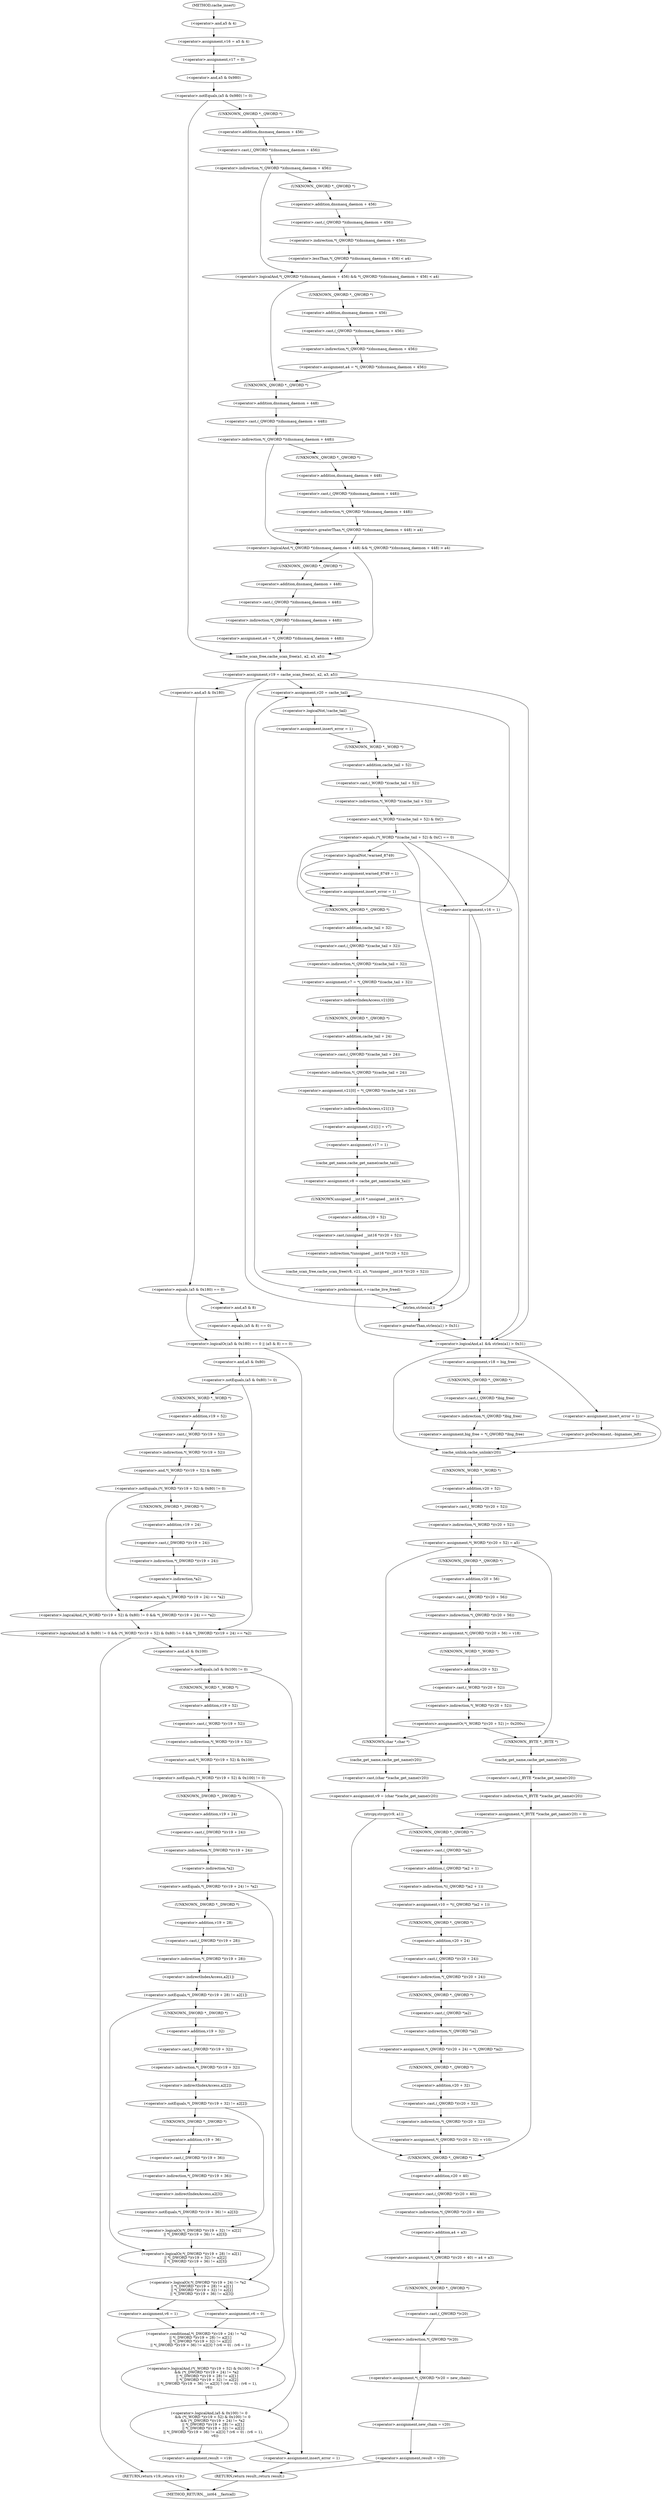digraph cache_insert {  
"1000133" [label = "(<operator>.assignment,v16 = a5 & 4)" ]
"1000135" [label = "(<operator>.and,a5 & 4)" ]
"1000138" [label = "(<operator>.assignment,v17 = 0)" ]
"1000142" [label = "(<operator>.notEquals,(a5 & 0x980) != 0)" ]
"1000143" [label = "(<operator>.and,a5 & 0x980)" ]
"1000149" [label = "(<operator>.logicalAnd,*(_QWORD *)(dnsmasq_daemon + 456) && *(_QWORD *)(dnsmasq_daemon + 456) < a4)" ]
"1000150" [label = "(<operator>.indirection,*(_QWORD *)(dnsmasq_daemon + 456))" ]
"1000151" [label = "(<operator>.cast,(_QWORD *)(dnsmasq_daemon + 456))" ]
"1000152" [label = "(UNKNOWN,_QWORD *,_QWORD *)" ]
"1000153" [label = "(<operator>.addition,dnsmasq_daemon + 456)" ]
"1000156" [label = "(<operator>.lessThan,*(_QWORD *)(dnsmasq_daemon + 456) < a4)" ]
"1000157" [label = "(<operator>.indirection,*(_QWORD *)(dnsmasq_daemon + 456))" ]
"1000158" [label = "(<operator>.cast,(_QWORD *)(dnsmasq_daemon + 456))" ]
"1000159" [label = "(UNKNOWN,_QWORD *,_QWORD *)" ]
"1000160" [label = "(<operator>.addition,dnsmasq_daemon + 456)" ]
"1000164" [label = "(<operator>.assignment,a4 = *(_QWORD *)(dnsmasq_daemon + 456))" ]
"1000166" [label = "(<operator>.indirection,*(_QWORD *)(dnsmasq_daemon + 456))" ]
"1000167" [label = "(<operator>.cast,(_QWORD *)(dnsmasq_daemon + 456))" ]
"1000168" [label = "(UNKNOWN,_QWORD *,_QWORD *)" ]
"1000169" [label = "(<operator>.addition,dnsmasq_daemon + 456)" ]
"1000173" [label = "(<operator>.logicalAnd,*(_QWORD *)(dnsmasq_daemon + 448) && *(_QWORD *)(dnsmasq_daemon + 448) > a4)" ]
"1000174" [label = "(<operator>.indirection,*(_QWORD *)(dnsmasq_daemon + 448))" ]
"1000175" [label = "(<operator>.cast,(_QWORD *)(dnsmasq_daemon + 448))" ]
"1000176" [label = "(UNKNOWN,_QWORD *,_QWORD *)" ]
"1000177" [label = "(<operator>.addition,dnsmasq_daemon + 448)" ]
"1000180" [label = "(<operator>.greaterThan,*(_QWORD *)(dnsmasq_daemon + 448) > a4)" ]
"1000181" [label = "(<operator>.indirection,*(_QWORD *)(dnsmasq_daemon + 448))" ]
"1000182" [label = "(<operator>.cast,(_QWORD *)(dnsmasq_daemon + 448))" ]
"1000183" [label = "(UNKNOWN,_QWORD *,_QWORD *)" ]
"1000184" [label = "(<operator>.addition,dnsmasq_daemon + 448)" ]
"1000188" [label = "(<operator>.assignment,a4 = *(_QWORD *)(dnsmasq_daemon + 448))" ]
"1000190" [label = "(<operator>.indirection,*(_QWORD *)(dnsmasq_daemon + 448))" ]
"1000191" [label = "(<operator>.cast,(_QWORD *)(dnsmasq_daemon + 448))" ]
"1000192" [label = "(UNKNOWN,_QWORD *,_QWORD *)" ]
"1000193" [label = "(<operator>.addition,dnsmasq_daemon + 448)" ]
"1000199" [label = "(<operator>.assignment,v19 = cache_scan_free(a1, a2, a3, a5))" ]
"1000201" [label = "(cache_scan_free,cache_scan_free(a1, a2, a3, a5))" ]
"1000210" [label = "(<operator>.logicalOr,(a5 & 0x180) == 0 || (a5 & 8) == 0)" ]
"1000211" [label = "(<operator>.equals,(a5 & 0x180) == 0)" ]
"1000212" [label = "(<operator>.and,a5 & 0x180)" ]
"1000216" [label = "(<operator>.equals,(a5 & 8) == 0)" ]
"1000217" [label = "(<operator>.and,a5 & 8)" ]
"1000223" [label = "(<operator>.logicalAnd,(a5 & 0x80) != 0 && (*(_WORD *)(v19 + 52) & 0x80) != 0 && *(_DWORD *)(v19 + 24) == *a2)" ]
"1000224" [label = "(<operator>.notEquals,(a5 & 0x80) != 0)" ]
"1000225" [label = "(<operator>.and,a5 & 0x80)" ]
"1000229" [label = "(<operator>.logicalAnd,(*(_WORD *)(v19 + 52) & 0x80) != 0 && *(_DWORD *)(v19 + 24) == *a2)" ]
"1000230" [label = "(<operator>.notEquals,(*(_WORD *)(v19 + 52) & 0x80) != 0)" ]
"1000231" [label = "(<operator>.and,*(_WORD *)(v19 + 52) & 0x80)" ]
"1000232" [label = "(<operator>.indirection,*(_WORD *)(v19 + 52))" ]
"1000233" [label = "(<operator>.cast,(_WORD *)(v19 + 52))" ]
"1000234" [label = "(UNKNOWN,_WORD *,_WORD *)" ]
"1000235" [label = "(<operator>.addition,v19 + 52)" ]
"1000240" [label = "(<operator>.equals,*(_DWORD *)(v19 + 24) == *a2)" ]
"1000241" [label = "(<operator>.indirection,*(_DWORD *)(v19 + 24))" ]
"1000242" [label = "(<operator>.cast,(_DWORD *)(v19 + 24))" ]
"1000243" [label = "(UNKNOWN,_DWORD *,_DWORD *)" ]
"1000244" [label = "(<operator>.addition,v19 + 24)" ]
"1000247" [label = "(<operator>.indirection,*a2)" ]
"1000249" [label = "(RETURN,return v19;,return v19;)" ]
"1000252" [label = "(<operator>.logicalAnd,(a5 & 0x100) != 0\n      && (*(_WORD *)(v19 + 52) & 0x100) != 0\n      && (*(_DWORD *)(v19 + 24) != *a2\n       || *(_DWORD *)(v19 + 28) != a2[1]\n       || *(_DWORD *)(v19 + 32) != a2[2]\n       || *(_DWORD *)(v19 + 36) != a2[3] ? (v6 = 0) : (v6 = 1),\n          v6))" ]
"1000253" [label = "(<operator>.notEquals,(a5 & 0x100) != 0)" ]
"1000254" [label = "(<operator>.and,a5 & 0x100)" ]
"1000258" [label = "(<operator>.logicalAnd,(*(_WORD *)(v19 + 52) & 0x100) != 0\n      && (*(_DWORD *)(v19 + 24) != *a2\n       || *(_DWORD *)(v19 + 28) != a2[1]\n       || *(_DWORD *)(v19 + 32) != a2[2]\n       || *(_DWORD *)(v19 + 36) != a2[3] ? (v6 = 0) : (v6 = 1),\n          v6))" ]
"1000259" [label = "(<operator>.notEquals,(*(_WORD *)(v19 + 52) & 0x100) != 0)" ]
"1000260" [label = "(<operator>.and,*(_WORD *)(v19 + 52) & 0x100)" ]
"1000261" [label = "(<operator>.indirection,*(_WORD *)(v19 + 52))" ]
"1000262" [label = "(<operator>.cast,(_WORD *)(v19 + 52))" ]
"1000263" [label = "(UNKNOWN,_WORD *,_WORD *)" ]
"1000264" [label = "(<operator>.addition,v19 + 52)" ]
"1000270" [label = "(<operator>.conditional,*(_DWORD *)(v19 + 24) != *a2\n       || *(_DWORD *)(v19 + 28) != a2[1]\n       || *(_DWORD *)(v19 + 32) != a2[2]\n       || *(_DWORD *)(v19 + 36) != a2[3] ? (v6 = 0) : (v6 = 1))" ]
"1000271" [label = "(<operator>.logicalOr,*(_DWORD *)(v19 + 24) != *a2\n       || *(_DWORD *)(v19 + 28) != a2[1]\n       || *(_DWORD *)(v19 + 32) != a2[2]\n       || *(_DWORD *)(v19 + 36) != a2[3])" ]
"1000272" [label = "(<operator>.notEquals,*(_DWORD *)(v19 + 24) != *a2)" ]
"1000273" [label = "(<operator>.indirection,*(_DWORD *)(v19 + 24))" ]
"1000274" [label = "(<operator>.cast,(_DWORD *)(v19 + 24))" ]
"1000275" [label = "(UNKNOWN,_DWORD *,_DWORD *)" ]
"1000276" [label = "(<operator>.addition,v19 + 24)" ]
"1000279" [label = "(<operator>.indirection,*a2)" ]
"1000281" [label = "(<operator>.logicalOr,*(_DWORD *)(v19 + 28) != a2[1]\n       || *(_DWORD *)(v19 + 32) != a2[2]\n       || *(_DWORD *)(v19 + 36) != a2[3])" ]
"1000282" [label = "(<operator>.notEquals,*(_DWORD *)(v19 + 28) != a2[1])" ]
"1000283" [label = "(<operator>.indirection,*(_DWORD *)(v19 + 28))" ]
"1000284" [label = "(<operator>.cast,(_DWORD *)(v19 + 28))" ]
"1000285" [label = "(UNKNOWN,_DWORD *,_DWORD *)" ]
"1000286" [label = "(<operator>.addition,v19 + 28)" ]
"1000289" [label = "(<operator>.indirectIndexAccess,a2[1])" ]
"1000292" [label = "(<operator>.logicalOr,*(_DWORD *)(v19 + 32) != a2[2]\n       || *(_DWORD *)(v19 + 36) != a2[3])" ]
"1000293" [label = "(<operator>.notEquals,*(_DWORD *)(v19 + 32) != a2[2])" ]
"1000294" [label = "(<operator>.indirection,*(_DWORD *)(v19 + 32))" ]
"1000295" [label = "(<operator>.cast,(_DWORD *)(v19 + 32))" ]
"1000296" [label = "(UNKNOWN,_DWORD *,_DWORD *)" ]
"1000297" [label = "(<operator>.addition,v19 + 32)" ]
"1000300" [label = "(<operator>.indirectIndexAccess,a2[2])" ]
"1000303" [label = "(<operator>.notEquals,*(_DWORD *)(v19 + 36) != a2[3])" ]
"1000304" [label = "(<operator>.indirection,*(_DWORD *)(v19 + 36))" ]
"1000305" [label = "(<operator>.cast,(_DWORD *)(v19 + 36))" ]
"1000306" [label = "(UNKNOWN,_DWORD *,_DWORD *)" ]
"1000307" [label = "(<operator>.addition,v19 + 36)" ]
"1000310" [label = "(<operator>.indirectIndexAccess,a2[3])" ]
"1000313" [label = "(<operator>.assignment,v6 = 0)" ]
"1000316" [label = "(<operator>.assignment,v6 = 1)" ]
"1000321" [label = "(<operator>.assignment,result = v19)" ]
"1000327" [label = "(<operator>.assignment,insert_error = 1)" ]
"1000336" [label = "(<operator>.assignment,v20 = cache_tail)" ]
"1000340" [label = "(<operator>.logicalNot,!cache_tail)" ]
"1000343" [label = "(<operator>.assignment,insert_error = 1)" ]
"1000348" [label = "(<operator>.equals,(*(_WORD *)(cache_tail + 52) & 0xC) == 0)" ]
"1000349" [label = "(<operator>.and,*(_WORD *)(cache_tail + 52) & 0xC)" ]
"1000350" [label = "(<operator>.indirection,*(_WORD *)(cache_tail + 52))" ]
"1000351" [label = "(<operator>.cast,(_WORD *)(cache_tail + 52))" ]
"1000352" [label = "(UNKNOWN,_WORD *,_WORD *)" ]
"1000353" [label = "(<operator>.addition,cache_tail + 52)" ]
"1000363" [label = "(<operator>.logicalNot,!warned_8749)" ]
"1000366" [label = "(<operator>.assignment,warned_8749 = 1)" ]
"1000369" [label = "(<operator>.assignment,insert_error = 1)" ]
"1000376" [label = "(<operator>.assignment,v7 = *(_QWORD *)(cache_tail + 32))" ]
"1000378" [label = "(<operator>.indirection,*(_QWORD *)(cache_tail + 32))" ]
"1000379" [label = "(<operator>.cast,(_QWORD *)(cache_tail + 32))" ]
"1000380" [label = "(UNKNOWN,_QWORD *,_QWORD *)" ]
"1000381" [label = "(<operator>.addition,cache_tail + 32)" ]
"1000384" [label = "(<operator>.assignment,v21[0] = *(_QWORD *)(cache_tail + 24))" ]
"1000385" [label = "(<operator>.indirectIndexAccess,v21[0])" ]
"1000388" [label = "(<operator>.indirection,*(_QWORD *)(cache_tail + 24))" ]
"1000389" [label = "(<operator>.cast,(_QWORD *)(cache_tail + 24))" ]
"1000390" [label = "(UNKNOWN,_QWORD *,_QWORD *)" ]
"1000391" [label = "(<operator>.addition,cache_tail + 24)" ]
"1000394" [label = "(<operator>.assignment,v21[1] = v7)" ]
"1000395" [label = "(<operator>.indirectIndexAccess,v21[1])" ]
"1000399" [label = "(<operator>.assignment,v17 = 1)" ]
"1000402" [label = "(<operator>.assignment,v8 = cache_get_name(cache_tail))" ]
"1000404" [label = "(cache_get_name,cache_get_name(cache_tail))" ]
"1000406" [label = "(cache_scan_free,cache_scan_free(v8, v21, a3, *(unsigned __int16 *)(v20 + 52)))" ]
"1000410" [label = "(<operator>.indirection,*(unsigned __int16 *)(v20 + 52))" ]
"1000411" [label = "(<operator>.cast,(unsigned __int16 *)(v20 + 52))" ]
"1000412" [label = "(UNKNOWN,unsigned __int16 *,unsigned __int16 *)" ]
"1000413" [label = "(<operator>.addition,v20 + 52)" ]
"1000416" [label = "(<operator>.preIncrement,++cache_live_freed)" ]
"1000420" [label = "(<operator>.assignment,v16 = 1)" ]
"1000424" [label = "(<operator>.logicalAnd,a1 && strlen(a1) > 0x31)" ]
"1000426" [label = "(<operator>.greaterThan,strlen(a1) > 0x31)" ]
"1000427" [label = "(strlen,strlen(a1))" ]
"1000434" [label = "(<operator>.assignment,v18 = big_free)" ]
"1000437" [label = "(<operator>.assignment,big_free = *(_QWORD *)big_free)" ]
"1000439" [label = "(<operator>.indirection,*(_QWORD *)big_free)" ]
"1000440" [label = "(<operator>.cast,(_QWORD *)big_free)" ]
"1000441" [label = "(UNKNOWN,_QWORD *,_QWORD *)" ]
"1000446" [label = "(<operator>.assignment,insert_error = 1)" ]
"1000452" [label = "(<operator>.preDecrement,--bignames_left)" ]
"1000454" [label = "(cache_unlink,cache_unlink(v20))" ]
"1000456" [label = "(<operator>.assignment,*(_WORD *)(v20 + 52) = a5)" ]
"1000457" [label = "(<operator>.indirection,*(_WORD *)(v20 + 52))" ]
"1000458" [label = "(<operator>.cast,(_WORD *)(v20 + 52))" ]
"1000459" [label = "(UNKNOWN,_WORD *,_WORD *)" ]
"1000460" [label = "(<operator>.addition,v20 + 52)" ]
"1000467" [label = "(<operator>.assignment,*(_QWORD *)(v20 + 56) = v18)" ]
"1000468" [label = "(<operator>.indirection,*(_QWORD *)(v20 + 56))" ]
"1000469" [label = "(<operator>.cast,(_QWORD *)(v20 + 56))" ]
"1000470" [label = "(UNKNOWN,_QWORD *,_QWORD *)" ]
"1000471" [label = "(<operator>.addition,v20 + 56)" ]
"1000475" [label = "(<operators>.assignmentOr,*(_WORD *)(v20 + 52) |= 0x200u)" ]
"1000476" [label = "(<operator>.indirection,*(_WORD *)(v20 + 52))" ]
"1000477" [label = "(<operator>.cast,(_WORD *)(v20 + 52))" ]
"1000478" [label = "(UNKNOWN,_WORD *,_WORD *)" ]
"1000479" [label = "(<operator>.addition,v20 + 52)" ]
"1000486" [label = "(<operator>.assignment,v9 = (char *)cache_get_name(v20))" ]
"1000488" [label = "(<operator>.cast,(char *)cache_get_name(v20))" ]
"1000489" [label = "(UNKNOWN,char *,char *)" ]
"1000490" [label = "(cache_get_name,cache_get_name(v20))" ]
"1000492" [label = "(strcpy,strcpy(v9, a1))" ]
"1000497" [label = "(<operator>.assignment,*(_BYTE *)cache_get_name(v20) = 0)" ]
"1000498" [label = "(<operator>.indirection,*(_BYTE *)cache_get_name(v20))" ]
"1000499" [label = "(<operator>.cast,(_BYTE *)cache_get_name(v20))" ]
"1000500" [label = "(UNKNOWN,_BYTE *,_BYTE *)" ]
"1000501" [label = "(cache_get_name,cache_get_name(v20))" ]
"1000507" [label = "(<operator>.assignment,v10 = *((_QWORD *)a2 + 1))" ]
"1000509" [label = "(<operator>.indirection,*((_QWORD *)a2 + 1))" ]
"1000510" [label = "(<operator>.addition,(_QWORD *)a2 + 1)" ]
"1000511" [label = "(<operator>.cast,(_QWORD *)a2)" ]
"1000512" [label = "(UNKNOWN,_QWORD *,_QWORD *)" ]
"1000515" [label = "(<operator>.assignment,*(_QWORD *)(v20 + 24) = *(_QWORD *)a2)" ]
"1000516" [label = "(<operator>.indirection,*(_QWORD *)(v20 + 24))" ]
"1000517" [label = "(<operator>.cast,(_QWORD *)(v20 + 24))" ]
"1000518" [label = "(UNKNOWN,_QWORD *,_QWORD *)" ]
"1000519" [label = "(<operator>.addition,v20 + 24)" ]
"1000522" [label = "(<operator>.indirection,*(_QWORD *)a2)" ]
"1000523" [label = "(<operator>.cast,(_QWORD *)a2)" ]
"1000524" [label = "(UNKNOWN,_QWORD *,_QWORD *)" ]
"1000526" [label = "(<operator>.assignment,*(_QWORD *)(v20 + 32) = v10)" ]
"1000527" [label = "(<operator>.indirection,*(_QWORD *)(v20 + 32))" ]
"1000528" [label = "(<operator>.cast,(_QWORD *)(v20 + 32))" ]
"1000529" [label = "(UNKNOWN,_QWORD *,_QWORD *)" ]
"1000530" [label = "(<operator>.addition,v20 + 32)" ]
"1000534" [label = "(<operator>.assignment,*(_QWORD *)(v20 + 40) = a4 + a3)" ]
"1000535" [label = "(<operator>.indirection,*(_QWORD *)(v20 + 40))" ]
"1000536" [label = "(<operator>.cast,(_QWORD *)(v20 + 40))" ]
"1000537" [label = "(UNKNOWN,_QWORD *,_QWORD *)" ]
"1000538" [label = "(<operator>.addition,v20 + 40)" ]
"1000541" [label = "(<operator>.addition,a4 + a3)" ]
"1000544" [label = "(<operator>.assignment,*(_QWORD *)v20 = new_chain)" ]
"1000545" [label = "(<operator>.indirection,*(_QWORD *)v20)" ]
"1000546" [label = "(<operator>.cast,(_QWORD *)v20)" ]
"1000547" [label = "(UNKNOWN,_QWORD *,_QWORD *)" ]
"1000550" [label = "(<operator>.assignment,new_chain = v20)" ]
"1000553" [label = "(<operator>.assignment,result = v20)" ]
"1000556" [label = "(RETURN,return result;,return result;)" ]
"1000113" [label = "(METHOD,cache_insert)" ]
"1000558" [label = "(METHOD_RETURN,__int64 __fastcall)" ]
  "1000133" -> "1000138" 
  "1000135" -> "1000133" 
  "1000138" -> "1000143" 
  "1000142" -> "1000152" 
  "1000142" -> "1000201" 
  "1000143" -> "1000142" 
  "1000149" -> "1000176" 
  "1000149" -> "1000168" 
  "1000150" -> "1000159" 
  "1000150" -> "1000149" 
  "1000151" -> "1000150" 
  "1000152" -> "1000153" 
  "1000153" -> "1000151" 
  "1000156" -> "1000149" 
  "1000157" -> "1000156" 
  "1000158" -> "1000157" 
  "1000159" -> "1000160" 
  "1000160" -> "1000158" 
  "1000164" -> "1000176" 
  "1000166" -> "1000164" 
  "1000167" -> "1000166" 
  "1000168" -> "1000169" 
  "1000169" -> "1000167" 
  "1000173" -> "1000192" 
  "1000173" -> "1000201" 
  "1000174" -> "1000183" 
  "1000174" -> "1000173" 
  "1000175" -> "1000174" 
  "1000176" -> "1000177" 
  "1000177" -> "1000175" 
  "1000180" -> "1000173" 
  "1000181" -> "1000180" 
  "1000182" -> "1000181" 
  "1000183" -> "1000184" 
  "1000184" -> "1000182" 
  "1000188" -> "1000201" 
  "1000190" -> "1000188" 
  "1000191" -> "1000190" 
  "1000192" -> "1000193" 
  "1000193" -> "1000191" 
  "1000199" -> "1000212" 
  "1000199" -> "1000336" 
  "1000199" -> "1000424" 
  "1000199" -> "1000427" 
  "1000201" -> "1000199" 
  "1000210" -> "1000327" 
  "1000210" -> "1000225" 
  "1000211" -> "1000210" 
  "1000211" -> "1000217" 
  "1000212" -> "1000211" 
  "1000216" -> "1000210" 
  "1000217" -> "1000216" 
  "1000223" -> "1000249" 
  "1000223" -> "1000254" 
  "1000224" -> "1000234" 
  "1000224" -> "1000223" 
  "1000225" -> "1000224" 
  "1000229" -> "1000223" 
  "1000230" -> "1000243" 
  "1000230" -> "1000229" 
  "1000231" -> "1000230" 
  "1000232" -> "1000231" 
  "1000233" -> "1000232" 
  "1000234" -> "1000235" 
  "1000235" -> "1000233" 
  "1000240" -> "1000229" 
  "1000241" -> "1000247" 
  "1000242" -> "1000241" 
  "1000243" -> "1000244" 
  "1000244" -> "1000242" 
  "1000247" -> "1000240" 
  "1000249" -> "1000558" 
  "1000252" -> "1000321" 
  "1000252" -> "1000327" 
  "1000253" -> "1000263" 
  "1000253" -> "1000252" 
  "1000254" -> "1000253" 
  "1000258" -> "1000252" 
  "1000259" -> "1000275" 
  "1000259" -> "1000258" 
  "1000260" -> "1000259" 
  "1000261" -> "1000260" 
  "1000262" -> "1000261" 
  "1000263" -> "1000264" 
  "1000264" -> "1000262" 
  "1000270" -> "1000258" 
  "1000271" -> "1000313" 
  "1000271" -> "1000316" 
  "1000272" -> "1000285" 
  "1000272" -> "1000271" 
  "1000273" -> "1000279" 
  "1000274" -> "1000273" 
  "1000275" -> "1000276" 
  "1000276" -> "1000274" 
  "1000279" -> "1000272" 
  "1000281" -> "1000271" 
  "1000282" -> "1000296" 
  "1000282" -> "1000281" 
  "1000283" -> "1000289" 
  "1000284" -> "1000283" 
  "1000285" -> "1000286" 
  "1000286" -> "1000284" 
  "1000289" -> "1000282" 
  "1000292" -> "1000281" 
  "1000293" -> "1000306" 
  "1000293" -> "1000292" 
  "1000294" -> "1000300" 
  "1000295" -> "1000294" 
  "1000296" -> "1000297" 
  "1000297" -> "1000295" 
  "1000300" -> "1000293" 
  "1000303" -> "1000292" 
  "1000304" -> "1000310" 
  "1000305" -> "1000304" 
  "1000306" -> "1000307" 
  "1000307" -> "1000305" 
  "1000310" -> "1000303" 
  "1000313" -> "1000270" 
  "1000316" -> "1000270" 
  "1000321" -> "1000556" 
  "1000327" -> "1000556" 
  "1000336" -> "1000340" 
  "1000340" -> "1000352" 
  "1000340" -> "1000343" 
  "1000343" -> "1000352" 
  "1000348" -> "1000424" 
  "1000348" -> "1000427" 
  "1000348" -> "1000363" 
  "1000348" -> "1000380" 
  "1000348" -> "1000420" 
  "1000349" -> "1000348" 
  "1000350" -> "1000349" 
  "1000351" -> "1000350" 
  "1000352" -> "1000353" 
  "1000353" -> "1000351" 
  "1000363" -> "1000366" 
  "1000363" -> "1000369" 
  "1000366" -> "1000369" 
  "1000369" -> "1000380" 
  "1000369" -> "1000420" 
  "1000376" -> "1000385" 
  "1000378" -> "1000376" 
  "1000379" -> "1000378" 
  "1000380" -> "1000381" 
  "1000381" -> "1000379" 
  "1000384" -> "1000395" 
  "1000385" -> "1000390" 
  "1000388" -> "1000384" 
  "1000389" -> "1000388" 
  "1000390" -> "1000391" 
  "1000391" -> "1000389" 
  "1000394" -> "1000399" 
  "1000395" -> "1000394" 
  "1000399" -> "1000404" 
  "1000402" -> "1000412" 
  "1000404" -> "1000402" 
  "1000406" -> "1000416" 
  "1000410" -> "1000406" 
  "1000411" -> "1000410" 
  "1000412" -> "1000413" 
  "1000413" -> "1000411" 
  "1000416" -> "1000336" 
  "1000416" -> "1000424" 
  "1000416" -> "1000427" 
  "1000420" -> "1000336" 
  "1000420" -> "1000424" 
  "1000420" -> "1000427" 
  "1000424" -> "1000434" 
  "1000424" -> "1000446" 
  "1000424" -> "1000454" 
  "1000426" -> "1000424" 
  "1000427" -> "1000426" 
  "1000434" -> "1000441" 
  "1000437" -> "1000454" 
  "1000439" -> "1000437" 
  "1000440" -> "1000439" 
  "1000441" -> "1000440" 
  "1000446" -> "1000452" 
  "1000446" -> "1000454" 
  "1000452" -> "1000454" 
  "1000454" -> "1000459" 
  "1000456" -> "1000470" 
  "1000456" -> "1000500" 
  "1000456" -> "1000489" 
  "1000457" -> "1000456" 
  "1000458" -> "1000457" 
  "1000459" -> "1000460" 
  "1000460" -> "1000458" 
  "1000467" -> "1000478" 
  "1000468" -> "1000467" 
  "1000469" -> "1000468" 
  "1000470" -> "1000471" 
  "1000471" -> "1000469" 
  "1000475" -> "1000500" 
  "1000475" -> "1000489" 
  "1000476" -> "1000475" 
  "1000477" -> "1000476" 
  "1000478" -> "1000479" 
  "1000479" -> "1000477" 
  "1000486" -> "1000492" 
  "1000488" -> "1000486" 
  "1000489" -> "1000490" 
  "1000490" -> "1000488" 
  "1000492" -> "1000537" 
  "1000492" -> "1000512" 
  "1000497" -> "1000537" 
  "1000497" -> "1000512" 
  "1000498" -> "1000497" 
  "1000499" -> "1000498" 
  "1000500" -> "1000501" 
  "1000501" -> "1000499" 
  "1000507" -> "1000518" 
  "1000509" -> "1000507" 
  "1000510" -> "1000509" 
  "1000511" -> "1000510" 
  "1000512" -> "1000511" 
  "1000515" -> "1000529" 
  "1000516" -> "1000524" 
  "1000517" -> "1000516" 
  "1000518" -> "1000519" 
  "1000519" -> "1000517" 
  "1000522" -> "1000515" 
  "1000523" -> "1000522" 
  "1000524" -> "1000523" 
  "1000526" -> "1000537" 
  "1000527" -> "1000526" 
  "1000528" -> "1000527" 
  "1000529" -> "1000530" 
  "1000530" -> "1000528" 
  "1000534" -> "1000547" 
  "1000535" -> "1000541" 
  "1000536" -> "1000535" 
  "1000537" -> "1000538" 
  "1000538" -> "1000536" 
  "1000541" -> "1000534" 
  "1000544" -> "1000550" 
  "1000545" -> "1000544" 
  "1000546" -> "1000545" 
  "1000547" -> "1000546" 
  "1000550" -> "1000553" 
  "1000553" -> "1000556" 
  "1000556" -> "1000558" 
  "1000113" -> "1000135" 
}
